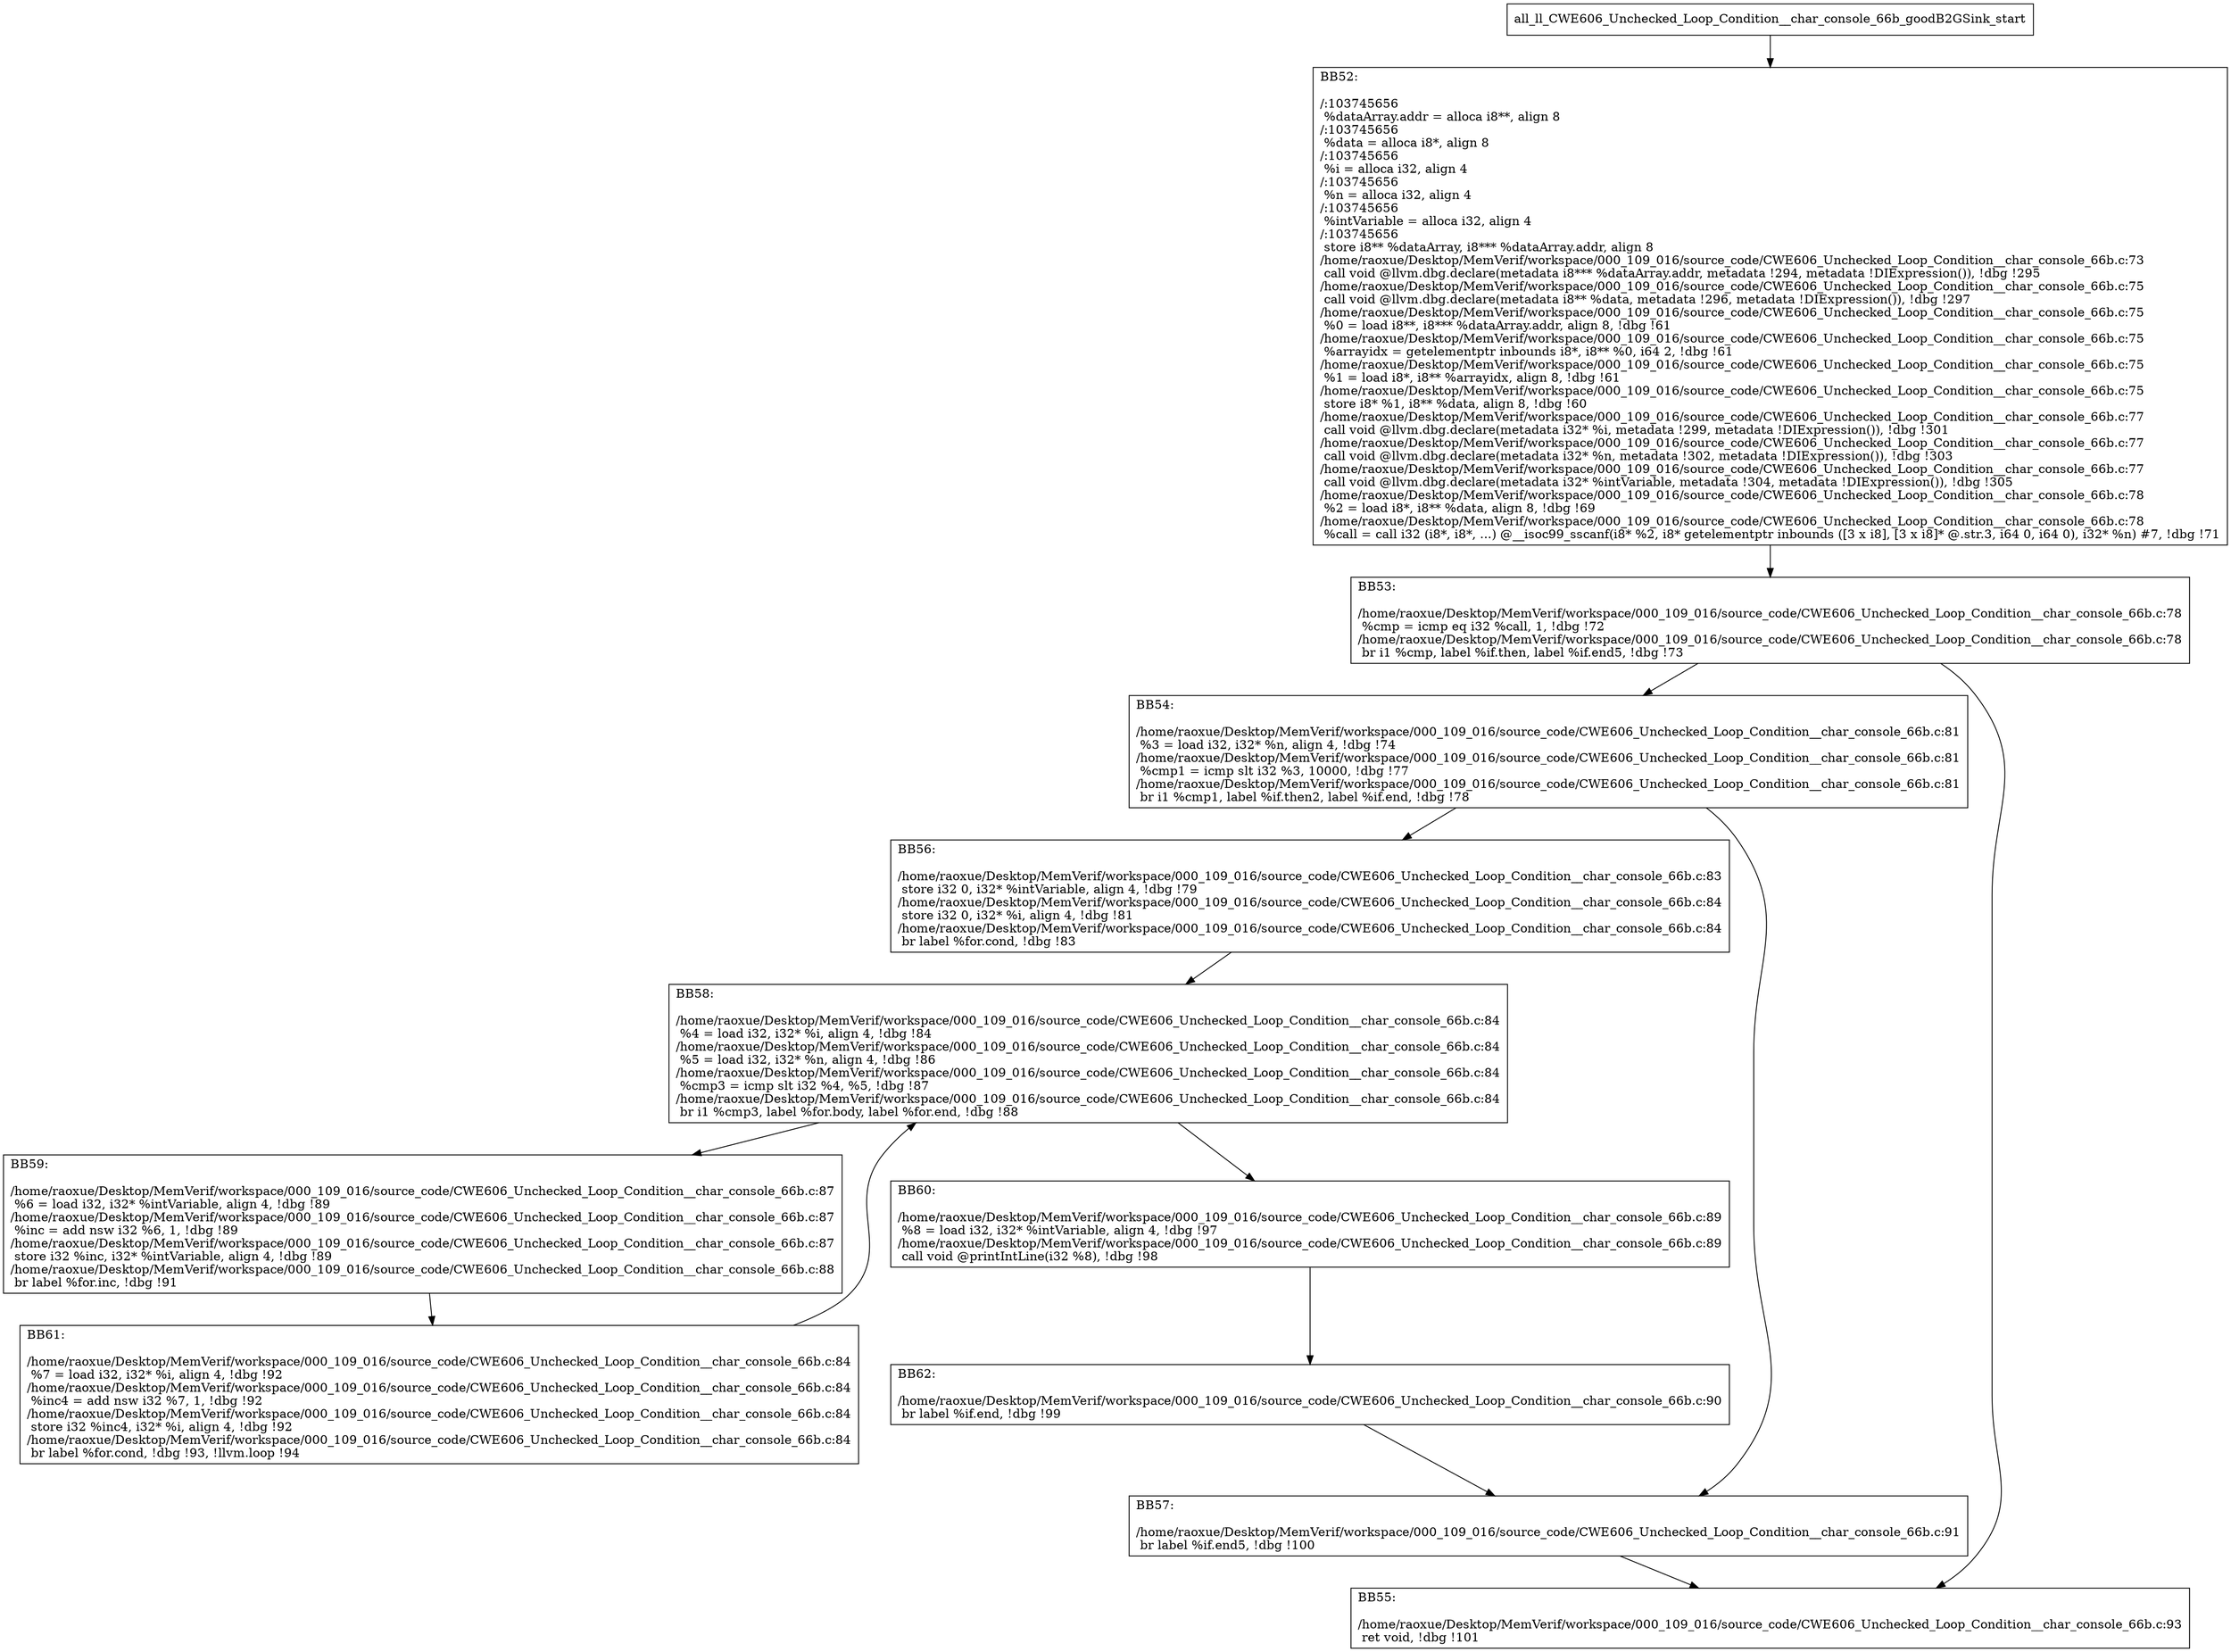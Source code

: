 digraph "CFG for'all_ll_CWE606_Unchecked_Loop_Condition__char_console_66b_goodB2GSink' function" {
	BBall_ll_CWE606_Unchecked_Loop_Condition__char_console_66b_goodB2GSink_start[shape=record,label="{all_ll_CWE606_Unchecked_Loop_Condition__char_console_66b_goodB2GSink_start}"];
	BBall_ll_CWE606_Unchecked_Loop_Condition__char_console_66b_goodB2GSink_start-> all_ll_CWE606_Unchecked_Loop_Condition__char_console_66b_goodB2GSinkBB52;
	all_ll_CWE606_Unchecked_Loop_Condition__char_console_66b_goodB2GSinkBB52 [shape=record, label="{BB52:\l\l/:103745656\l
  %dataArray.addr = alloca i8**, align 8\l
/:103745656\l
  %data = alloca i8*, align 8\l
/:103745656\l
  %i = alloca i32, align 4\l
/:103745656\l
  %n = alloca i32, align 4\l
/:103745656\l
  %intVariable = alloca i32, align 4\l
/:103745656\l
  store i8** %dataArray, i8*** %dataArray.addr, align 8\l
/home/raoxue/Desktop/MemVerif/workspace/000_109_016/source_code/CWE606_Unchecked_Loop_Condition__char_console_66b.c:73\l
  call void @llvm.dbg.declare(metadata i8*** %dataArray.addr, metadata !294, metadata !DIExpression()), !dbg !295\l
/home/raoxue/Desktop/MemVerif/workspace/000_109_016/source_code/CWE606_Unchecked_Loop_Condition__char_console_66b.c:75\l
  call void @llvm.dbg.declare(metadata i8** %data, metadata !296, metadata !DIExpression()), !dbg !297\l
/home/raoxue/Desktop/MemVerif/workspace/000_109_016/source_code/CWE606_Unchecked_Loop_Condition__char_console_66b.c:75\l
  %0 = load i8**, i8*** %dataArray.addr, align 8, !dbg !61\l
/home/raoxue/Desktop/MemVerif/workspace/000_109_016/source_code/CWE606_Unchecked_Loop_Condition__char_console_66b.c:75\l
  %arrayidx = getelementptr inbounds i8*, i8** %0, i64 2, !dbg !61\l
/home/raoxue/Desktop/MemVerif/workspace/000_109_016/source_code/CWE606_Unchecked_Loop_Condition__char_console_66b.c:75\l
  %1 = load i8*, i8** %arrayidx, align 8, !dbg !61\l
/home/raoxue/Desktop/MemVerif/workspace/000_109_016/source_code/CWE606_Unchecked_Loop_Condition__char_console_66b.c:75\l
  store i8* %1, i8** %data, align 8, !dbg !60\l
/home/raoxue/Desktop/MemVerif/workspace/000_109_016/source_code/CWE606_Unchecked_Loop_Condition__char_console_66b.c:77\l
  call void @llvm.dbg.declare(metadata i32* %i, metadata !299, metadata !DIExpression()), !dbg !301\l
/home/raoxue/Desktop/MemVerif/workspace/000_109_016/source_code/CWE606_Unchecked_Loop_Condition__char_console_66b.c:77\l
  call void @llvm.dbg.declare(metadata i32* %n, metadata !302, metadata !DIExpression()), !dbg !303\l
/home/raoxue/Desktop/MemVerif/workspace/000_109_016/source_code/CWE606_Unchecked_Loop_Condition__char_console_66b.c:77\l
  call void @llvm.dbg.declare(metadata i32* %intVariable, metadata !304, metadata !DIExpression()), !dbg !305\l
/home/raoxue/Desktop/MemVerif/workspace/000_109_016/source_code/CWE606_Unchecked_Loop_Condition__char_console_66b.c:78\l
  %2 = load i8*, i8** %data, align 8, !dbg !69\l
/home/raoxue/Desktop/MemVerif/workspace/000_109_016/source_code/CWE606_Unchecked_Loop_Condition__char_console_66b.c:78\l
  %call = call i32 (i8*, i8*, ...) @__isoc99_sscanf(i8* %2, i8* getelementptr inbounds ([3 x i8], [3 x i8]* @.str.3, i64 0, i64 0), i32* %n) #7, !dbg !71\l
}"];
	all_ll_CWE606_Unchecked_Loop_Condition__char_console_66b_goodB2GSinkBB52-> all_ll_CWE606_Unchecked_Loop_Condition__char_console_66b_goodB2GSinkBB53;
	all_ll_CWE606_Unchecked_Loop_Condition__char_console_66b_goodB2GSinkBB53 [shape=record, label="{BB53:\l\l/home/raoxue/Desktop/MemVerif/workspace/000_109_016/source_code/CWE606_Unchecked_Loop_Condition__char_console_66b.c:78\l
  %cmp = icmp eq i32 %call, 1, !dbg !72\l
/home/raoxue/Desktop/MemVerif/workspace/000_109_016/source_code/CWE606_Unchecked_Loop_Condition__char_console_66b.c:78\l
  br i1 %cmp, label %if.then, label %if.end5, !dbg !73\l
}"];
	all_ll_CWE606_Unchecked_Loop_Condition__char_console_66b_goodB2GSinkBB53-> all_ll_CWE606_Unchecked_Loop_Condition__char_console_66b_goodB2GSinkBB54;
	all_ll_CWE606_Unchecked_Loop_Condition__char_console_66b_goodB2GSinkBB53-> all_ll_CWE606_Unchecked_Loop_Condition__char_console_66b_goodB2GSinkBB55;
	all_ll_CWE606_Unchecked_Loop_Condition__char_console_66b_goodB2GSinkBB54 [shape=record, label="{BB54:\l\l/home/raoxue/Desktop/MemVerif/workspace/000_109_016/source_code/CWE606_Unchecked_Loop_Condition__char_console_66b.c:81\l
  %3 = load i32, i32* %n, align 4, !dbg !74\l
/home/raoxue/Desktop/MemVerif/workspace/000_109_016/source_code/CWE606_Unchecked_Loop_Condition__char_console_66b.c:81\l
  %cmp1 = icmp slt i32 %3, 10000, !dbg !77\l
/home/raoxue/Desktop/MemVerif/workspace/000_109_016/source_code/CWE606_Unchecked_Loop_Condition__char_console_66b.c:81\l
  br i1 %cmp1, label %if.then2, label %if.end, !dbg !78\l
}"];
	all_ll_CWE606_Unchecked_Loop_Condition__char_console_66b_goodB2GSinkBB54-> all_ll_CWE606_Unchecked_Loop_Condition__char_console_66b_goodB2GSinkBB56;
	all_ll_CWE606_Unchecked_Loop_Condition__char_console_66b_goodB2GSinkBB54-> all_ll_CWE606_Unchecked_Loop_Condition__char_console_66b_goodB2GSinkBB57;
	all_ll_CWE606_Unchecked_Loop_Condition__char_console_66b_goodB2GSinkBB56 [shape=record, label="{BB56:\l\l/home/raoxue/Desktop/MemVerif/workspace/000_109_016/source_code/CWE606_Unchecked_Loop_Condition__char_console_66b.c:83\l
  store i32 0, i32* %intVariable, align 4, !dbg !79\l
/home/raoxue/Desktop/MemVerif/workspace/000_109_016/source_code/CWE606_Unchecked_Loop_Condition__char_console_66b.c:84\l
  store i32 0, i32* %i, align 4, !dbg !81\l
/home/raoxue/Desktop/MemVerif/workspace/000_109_016/source_code/CWE606_Unchecked_Loop_Condition__char_console_66b.c:84\l
  br label %for.cond, !dbg !83\l
}"];
	all_ll_CWE606_Unchecked_Loop_Condition__char_console_66b_goodB2GSinkBB56-> all_ll_CWE606_Unchecked_Loop_Condition__char_console_66b_goodB2GSinkBB58;
	all_ll_CWE606_Unchecked_Loop_Condition__char_console_66b_goodB2GSinkBB58 [shape=record, label="{BB58:\l\l/home/raoxue/Desktop/MemVerif/workspace/000_109_016/source_code/CWE606_Unchecked_Loop_Condition__char_console_66b.c:84\l
  %4 = load i32, i32* %i, align 4, !dbg !84\l
/home/raoxue/Desktop/MemVerif/workspace/000_109_016/source_code/CWE606_Unchecked_Loop_Condition__char_console_66b.c:84\l
  %5 = load i32, i32* %n, align 4, !dbg !86\l
/home/raoxue/Desktop/MemVerif/workspace/000_109_016/source_code/CWE606_Unchecked_Loop_Condition__char_console_66b.c:84\l
  %cmp3 = icmp slt i32 %4, %5, !dbg !87\l
/home/raoxue/Desktop/MemVerif/workspace/000_109_016/source_code/CWE606_Unchecked_Loop_Condition__char_console_66b.c:84\l
  br i1 %cmp3, label %for.body, label %for.end, !dbg !88\l
}"];
	all_ll_CWE606_Unchecked_Loop_Condition__char_console_66b_goodB2GSinkBB58-> all_ll_CWE606_Unchecked_Loop_Condition__char_console_66b_goodB2GSinkBB59;
	all_ll_CWE606_Unchecked_Loop_Condition__char_console_66b_goodB2GSinkBB58-> all_ll_CWE606_Unchecked_Loop_Condition__char_console_66b_goodB2GSinkBB60;
	all_ll_CWE606_Unchecked_Loop_Condition__char_console_66b_goodB2GSinkBB59 [shape=record, label="{BB59:\l\l/home/raoxue/Desktop/MemVerif/workspace/000_109_016/source_code/CWE606_Unchecked_Loop_Condition__char_console_66b.c:87\l
  %6 = load i32, i32* %intVariable, align 4, !dbg !89\l
/home/raoxue/Desktop/MemVerif/workspace/000_109_016/source_code/CWE606_Unchecked_Loop_Condition__char_console_66b.c:87\l
  %inc = add nsw i32 %6, 1, !dbg !89\l
/home/raoxue/Desktop/MemVerif/workspace/000_109_016/source_code/CWE606_Unchecked_Loop_Condition__char_console_66b.c:87\l
  store i32 %inc, i32* %intVariable, align 4, !dbg !89\l
/home/raoxue/Desktop/MemVerif/workspace/000_109_016/source_code/CWE606_Unchecked_Loop_Condition__char_console_66b.c:88\l
  br label %for.inc, !dbg !91\l
}"];
	all_ll_CWE606_Unchecked_Loop_Condition__char_console_66b_goodB2GSinkBB59-> all_ll_CWE606_Unchecked_Loop_Condition__char_console_66b_goodB2GSinkBB61;
	all_ll_CWE606_Unchecked_Loop_Condition__char_console_66b_goodB2GSinkBB61 [shape=record, label="{BB61:\l\l/home/raoxue/Desktop/MemVerif/workspace/000_109_016/source_code/CWE606_Unchecked_Loop_Condition__char_console_66b.c:84\l
  %7 = load i32, i32* %i, align 4, !dbg !92\l
/home/raoxue/Desktop/MemVerif/workspace/000_109_016/source_code/CWE606_Unchecked_Loop_Condition__char_console_66b.c:84\l
  %inc4 = add nsw i32 %7, 1, !dbg !92\l
/home/raoxue/Desktop/MemVerif/workspace/000_109_016/source_code/CWE606_Unchecked_Loop_Condition__char_console_66b.c:84\l
  store i32 %inc4, i32* %i, align 4, !dbg !92\l
/home/raoxue/Desktop/MemVerif/workspace/000_109_016/source_code/CWE606_Unchecked_Loop_Condition__char_console_66b.c:84\l
  br label %for.cond, !dbg !93, !llvm.loop !94\l
}"];
	all_ll_CWE606_Unchecked_Loop_Condition__char_console_66b_goodB2GSinkBB61-> all_ll_CWE606_Unchecked_Loop_Condition__char_console_66b_goodB2GSinkBB58;
	all_ll_CWE606_Unchecked_Loop_Condition__char_console_66b_goodB2GSinkBB60 [shape=record, label="{BB60:\l\l/home/raoxue/Desktop/MemVerif/workspace/000_109_016/source_code/CWE606_Unchecked_Loop_Condition__char_console_66b.c:89\l
  %8 = load i32, i32* %intVariable, align 4, !dbg !97\l
/home/raoxue/Desktop/MemVerif/workspace/000_109_016/source_code/CWE606_Unchecked_Loop_Condition__char_console_66b.c:89\l
  call void @printIntLine(i32 %8), !dbg !98\l
}"];
	all_ll_CWE606_Unchecked_Loop_Condition__char_console_66b_goodB2GSinkBB60-> all_ll_CWE606_Unchecked_Loop_Condition__char_console_66b_goodB2GSinkBB62;
	all_ll_CWE606_Unchecked_Loop_Condition__char_console_66b_goodB2GSinkBB62 [shape=record, label="{BB62:\l\l/home/raoxue/Desktop/MemVerif/workspace/000_109_016/source_code/CWE606_Unchecked_Loop_Condition__char_console_66b.c:90\l
  br label %if.end, !dbg !99\l
}"];
	all_ll_CWE606_Unchecked_Loop_Condition__char_console_66b_goodB2GSinkBB62-> all_ll_CWE606_Unchecked_Loop_Condition__char_console_66b_goodB2GSinkBB57;
	all_ll_CWE606_Unchecked_Loop_Condition__char_console_66b_goodB2GSinkBB57 [shape=record, label="{BB57:\l\l/home/raoxue/Desktop/MemVerif/workspace/000_109_016/source_code/CWE606_Unchecked_Loop_Condition__char_console_66b.c:91\l
  br label %if.end5, !dbg !100\l
}"];
	all_ll_CWE606_Unchecked_Loop_Condition__char_console_66b_goodB2GSinkBB57-> all_ll_CWE606_Unchecked_Loop_Condition__char_console_66b_goodB2GSinkBB55;
	all_ll_CWE606_Unchecked_Loop_Condition__char_console_66b_goodB2GSinkBB55 [shape=record, label="{BB55:\l\l/home/raoxue/Desktop/MemVerif/workspace/000_109_016/source_code/CWE606_Unchecked_Loop_Condition__char_console_66b.c:93\l
  ret void, !dbg !101\l
}"];
}
